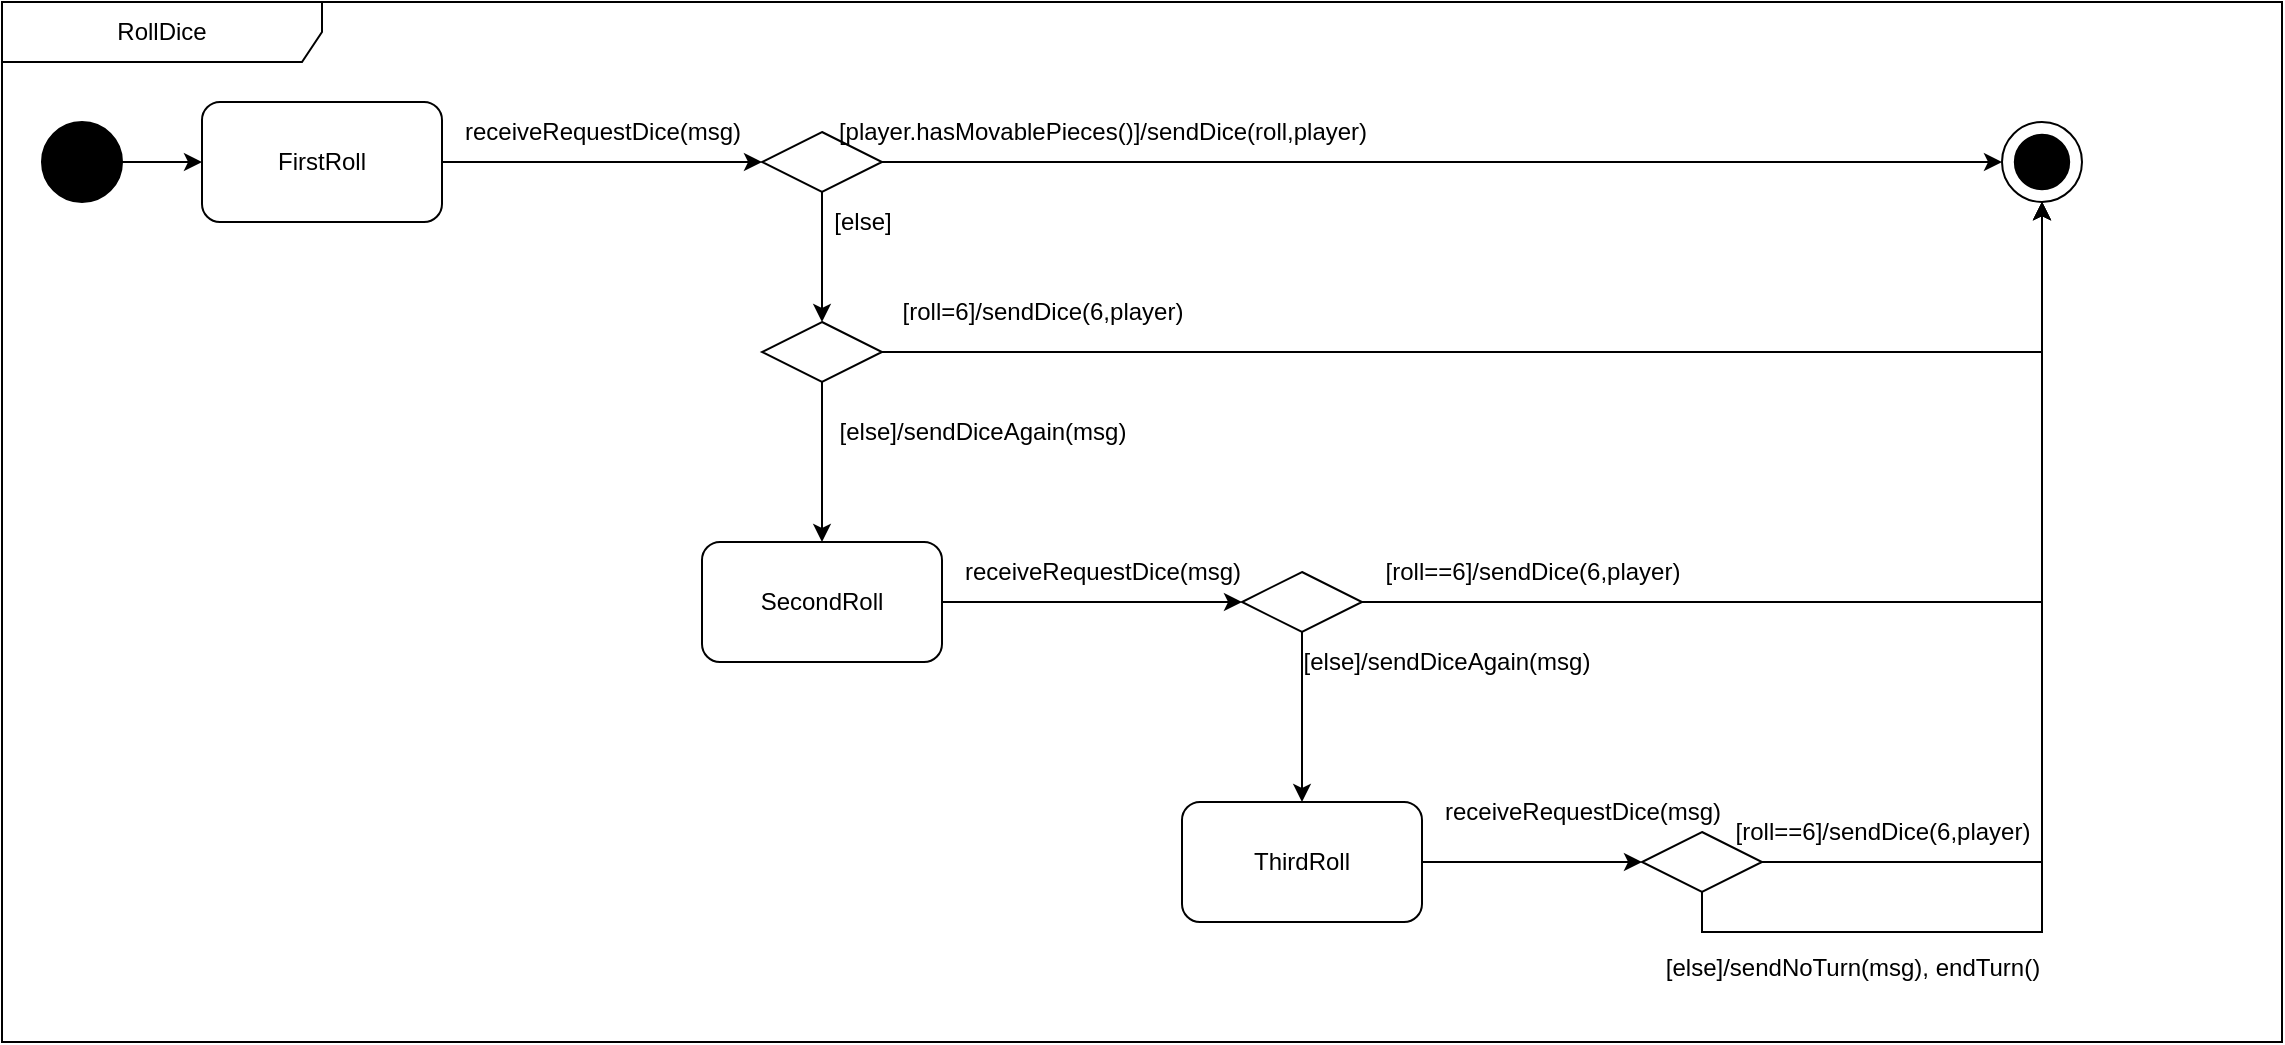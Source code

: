 <mxfile version="24.7.8">
  <diagram name="Seite-1" id="bCZiDCnM7J5lXeWy_a7V">
    <mxGraphModel dx="1674" dy="836" grid="1" gridSize="10" guides="1" tooltips="1" connect="1" arrows="1" fold="1" page="1" pageScale="1" pageWidth="827" pageHeight="1169" math="0" shadow="0">
      <root>
        <mxCell id="0" />
        <mxCell id="1" parent="0" />
        <mxCell id="5pXNP9bQgQZQvyG1nr_C-1" style="edgeStyle=orthogonalEdgeStyle;rounded=0;orthogonalLoop=1;jettySize=auto;html=1;exitX=1;exitY=0.5;exitDx=0;exitDy=0;entryX=0;entryY=0.5;entryDx=0;entryDy=0;" parent="1" source="5pXNP9bQgQZQvyG1nr_C-2" target="5pXNP9bQgQZQvyG1nr_C-10" edge="1">
          <mxGeometry relative="1" as="geometry" />
        </mxCell>
        <mxCell id="5pXNP9bQgQZQvyG1nr_C-2" value="" style="ellipse;whiteSpace=wrap;html=1;aspect=fixed;fillColor=#000000;" parent="1" vertex="1">
          <mxGeometry x="40" y="240" width="40" height="40" as="geometry" />
        </mxCell>
        <mxCell id="5pXNP9bQgQZQvyG1nr_C-10" value="FirstRoll" style="rounded=1;whiteSpace=wrap;html=1;" parent="1" vertex="1">
          <mxGeometry x="120" y="230" width="120" height="60" as="geometry" />
        </mxCell>
        <mxCell id="5pXNP9bQgQZQvyG1nr_C-35" value="RollDice" style="shape=umlFrame;whiteSpace=wrap;html=1;pointerEvents=0;recursiveResize=0;container=1;collapsible=0;width=160;" parent="1" vertex="1">
          <mxGeometry x="20" y="180" width="1140" height="520" as="geometry" />
        </mxCell>
        <mxCell id="5pXNP9bQgQZQvyG1nr_C-3" value="" style="group" parent="5pXNP9bQgQZQvyG1nr_C-35" vertex="1" connectable="0">
          <mxGeometry x="1000" y="60" width="40" height="40" as="geometry" />
        </mxCell>
        <mxCell id="5pXNP9bQgQZQvyG1nr_C-4" value="" style="ellipse;whiteSpace=wrap;html=1;aspect=fixed;" parent="5pXNP9bQgQZQvyG1nr_C-3" vertex="1">
          <mxGeometry width="40" height="40" as="geometry" />
        </mxCell>
        <mxCell id="5pXNP9bQgQZQvyG1nr_C-5" value="" style="ellipse;whiteSpace=wrap;html=1;aspect=fixed;fillColor=#000000;" parent="5pXNP9bQgQZQvyG1nr_C-3" vertex="1">
          <mxGeometry x="6.41" y="6.41" width="27.18" height="27.18" as="geometry" />
        </mxCell>
        <mxCell id="5pXNP9bQgQZQvyG1nr_C-6" style="edgeStyle=orthogonalEdgeStyle;rounded=0;orthogonalLoop=1;jettySize=auto;html=1;exitX=1;exitY=0.5;exitDx=0;exitDy=0;entryX=0;entryY=0.5;entryDx=0;entryDy=0;" parent="5pXNP9bQgQZQvyG1nr_C-35" source="5pXNP9bQgQZQvyG1nr_C-8" target="5pXNP9bQgQZQvyG1nr_C-4" edge="1">
          <mxGeometry relative="1" as="geometry">
            <mxPoint x="850" y="80" as="targetPoint" />
          </mxGeometry>
        </mxCell>
        <mxCell id="5pXNP9bQgQZQvyG1nr_C-7" style="edgeStyle=orthogonalEdgeStyle;rounded=0;orthogonalLoop=1;jettySize=auto;html=1;exitX=0.5;exitY=1;exitDx=0;exitDy=0;entryX=0.5;entryY=0;entryDx=0;entryDy=0;" parent="5pXNP9bQgQZQvyG1nr_C-35" source="5pXNP9bQgQZQvyG1nr_C-8" target="5pXNP9bQgQZQvyG1nr_C-15" edge="1">
          <mxGeometry relative="1" as="geometry" />
        </mxCell>
        <mxCell id="5pXNP9bQgQZQvyG1nr_C-8" value="" style="rhombus;whiteSpace=wrap;html=1;" parent="5pXNP9bQgQZQvyG1nr_C-35" vertex="1">
          <mxGeometry x="380" y="65" width="60" height="30" as="geometry" />
        </mxCell>
        <mxCell id="5pXNP9bQgQZQvyG1nr_C-12" value="[player.hasMovablePieces()]/sendDice(roll,player)" style="text;html=1;align=center;verticalAlign=middle;resizable=0;points=[];autosize=1;strokeColor=none;fillColor=none;" parent="5pXNP9bQgQZQvyG1nr_C-35" vertex="1">
          <mxGeometry x="405" y="50" width="290" height="30" as="geometry" />
        </mxCell>
        <mxCell id="5pXNP9bQgQZQvyG1nr_C-13" style="edgeStyle=orthogonalEdgeStyle;rounded=0;orthogonalLoop=1;jettySize=auto;html=1;exitX=1;exitY=0.5;exitDx=0;exitDy=0;entryX=0.5;entryY=1;entryDx=0;entryDy=0;" parent="5pXNP9bQgQZQvyG1nr_C-35" source="5pXNP9bQgQZQvyG1nr_C-15" target="5pXNP9bQgQZQvyG1nr_C-4" edge="1">
          <mxGeometry relative="1" as="geometry" />
        </mxCell>
        <mxCell id="5pXNP9bQgQZQvyG1nr_C-14" style="edgeStyle=orthogonalEdgeStyle;rounded=0;orthogonalLoop=1;jettySize=auto;html=1;exitX=0.5;exitY=1;exitDx=0;exitDy=0;entryX=0.5;entryY=0;entryDx=0;entryDy=0;" parent="5pXNP9bQgQZQvyG1nr_C-35" source="5pXNP9bQgQZQvyG1nr_C-15" target="5pXNP9bQgQZQvyG1nr_C-18" edge="1">
          <mxGeometry relative="1" as="geometry" />
        </mxCell>
        <mxCell id="5pXNP9bQgQZQvyG1nr_C-15" value="" style="rhombus;whiteSpace=wrap;html=1;" parent="5pXNP9bQgQZQvyG1nr_C-35" vertex="1">
          <mxGeometry x="380" y="160" width="60" height="30" as="geometry" />
        </mxCell>
        <mxCell id="5pXNP9bQgQZQvyG1nr_C-16" value="[roll=6]/sendDice(6,player)" style="text;html=1;align=center;verticalAlign=middle;resizable=0;points=[];autosize=1;strokeColor=none;fillColor=none;" parent="5pXNP9bQgQZQvyG1nr_C-35" vertex="1">
          <mxGeometry x="440" y="140" width="160" height="30" as="geometry" />
        </mxCell>
        <mxCell id="5pXNP9bQgQZQvyG1nr_C-17" style="edgeStyle=orthogonalEdgeStyle;rounded=0;orthogonalLoop=1;jettySize=auto;html=1;exitX=1;exitY=0.5;exitDx=0;exitDy=0;entryX=0;entryY=0.5;entryDx=0;entryDy=0;" parent="5pXNP9bQgQZQvyG1nr_C-35" source="5pXNP9bQgQZQvyG1nr_C-18" target="5pXNP9bQgQZQvyG1nr_C-21" edge="1">
          <mxGeometry relative="1" as="geometry" />
        </mxCell>
        <mxCell id="5pXNP9bQgQZQvyG1nr_C-18" value="SecondRoll" style="rounded=1;whiteSpace=wrap;html=1;" parent="5pXNP9bQgQZQvyG1nr_C-35" vertex="1">
          <mxGeometry x="350" y="270" width="120" height="60" as="geometry" />
        </mxCell>
        <mxCell id="5pXNP9bQgQZQvyG1nr_C-19" value="[else]/sendDiceAgain(msg)" style="text;html=1;align=center;verticalAlign=middle;resizable=0;points=[];autosize=1;strokeColor=none;fillColor=none;" parent="5pXNP9bQgQZQvyG1nr_C-35" vertex="1">
          <mxGeometry x="405" y="200" width="170" height="30" as="geometry" />
        </mxCell>
        <mxCell id="5pXNP9bQgQZQvyG1nr_C-20" style="edgeStyle=orthogonalEdgeStyle;rounded=0;orthogonalLoop=1;jettySize=auto;html=1;exitX=0.5;exitY=1;exitDx=0;exitDy=0;entryX=0.5;entryY=0;entryDx=0;entryDy=0;" parent="5pXNP9bQgQZQvyG1nr_C-35" source="5pXNP9bQgQZQvyG1nr_C-21" target="5pXNP9bQgQZQvyG1nr_C-26" edge="1">
          <mxGeometry relative="1" as="geometry" />
        </mxCell>
        <mxCell id="5pXNP9bQgQZQvyG1nr_C-21" value="" style="rhombus;whiteSpace=wrap;html=1;" parent="5pXNP9bQgQZQvyG1nr_C-35" vertex="1">
          <mxGeometry x="620" y="285" width="60" height="30" as="geometry" />
        </mxCell>
        <mxCell id="5pXNP9bQgQZQvyG1nr_C-23" style="edgeStyle=orthogonalEdgeStyle;rounded=0;orthogonalLoop=1;jettySize=auto;html=1;exitX=1;exitY=0.5;exitDx=0;exitDy=0;entryX=0.5;entryY=1;entryDx=0;entryDy=0;" parent="5pXNP9bQgQZQvyG1nr_C-35" source="5pXNP9bQgQZQvyG1nr_C-21" target="5pXNP9bQgQZQvyG1nr_C-4" edge="1">
          <mxGeometry relative="1" as="geometry" />
        </mxCell>
        <mxCell id="5pXNP9bQgQZQvyG1nr_C-24" value="[roll==6]/sendDice(6,player)" style="text;html=1;align=center;verticalAlign=middle;resizable=0;points=[];autosize=1;strokeColor=none;fillColor=none;" parent="5pXNP9bQgQZQvyG1nr_C-35" vertex="1">
          <mxGeometry x="680" y="270" width="170" height="30" as="geometry" />
        </mxCell>
        <mxCell id="5pXNP9bQgQZQvyG1nr_C-25" style="edgeStyle=orthogonalEdgeStyle;rounded=0;orthogonalLoop=1;jettySize=auto;html=1;exitX=1;exitY=0.5;exitDx=0;exitDy=0;entryX=0;entryY=0.5;entryDx=0;entryDy=0;" parent="5pXNP9bQgQZQvyG1nr_C-35" source="5pXNP9bQgQZQvyG1nr_C-26" target="5pXNP9bQgQZQvyG1nr_C-29" edge="1">
          <mxGeometry relative="1" as="geometry" />
        </mxCell>
        <mxCell id="5pXNP9bQgQZQvyG1nr_C-26" value="ThirdRoll" style="rounded=1;whiteSpace=wrap;html=1;" parent="5pXNP9bQgQZQvyG1nr_C-35" vertex="1">
          <mxGeometry x="590" y="400" width="120" height="60" as="geometry" />
        </mxCell>
        <mxCell id="5pXNP9bQgQZQvyG1nr_C-27" style="edgeStyle=orthogonalEdgeStyle;rounded=0;orthogonalLoop=1;jettySize=auto;html=1;exitX=1;exitY=0.5;exitDx=0;exitDy=0;entryX=0.5;entryY=1;entryDx=0;entryDy=0;" parent="5pXNP9bQgQZQvyG1nr_C-35" source="5pXNP9bQgQZQvyG1nr_C-29" target="5pXNP9bQgQZQvyG1nr_C-4" edge="1">
          <mxGeometry relative="1" as="geometry" />
        </mxCell>
        <mxCell id="5pXNP9bQgQZQvyG1nr_C-28" style="edgeStyle=orthogonalEdgeStyle;rounded=0;orthogonalLoop=1;jettySize=auto;html=1;exitX=0.5;exitY=1;exitDx=0;exitDy=0;entryX=0.5;entryY=1;entryDx=0;entryDy=0;" parent="5pXNP9bQgQZQvyG1nr_C-35" source="5pXNP9bQgQZQvyG1nr_C-29" target="5pXNP9bQgQZQvyG1nr_C-4" edge="1">
          <mxGeometry relative="1" as="geometry">
            <Array as="points">
              <mxPoint x="850" y="465" />
              <mxPoint x="1020" y="465" />
            </Array>
          </mxGeometry>
        </mxCell>
        <mxCell id="5pXNP9bQgQZQvyG1nr_C-29" value="" style="rhombus;whiteSpace=wrap;html=1;" parent="5pXNP9bQgQZQvyG1nr_C-35" vertex="1">
          <mxGeometry x="820" y="415" width="60" height="30" as="geometry" />
        </mxCell>
        <mxCell id="5pXNP9bQgQZQvyG1nr_C-31" value="[roll==6]/sendDice(6,player)" style="text;html=1;align=center;verticalAlign=middle;resizable=0;points=[];autosize=1;strokeColor=none;fillColor=none;" parent="5pXNP9bQgQZQvyG1nr_C-35" vertex="1">
          <mxGeometry x="855" y="400" width="170" height="30" as="geometry" />
        </mxCell>
        <mxCell id="5pXNP9bQgQZQvyG1nr_C-32" value="[else]/sendNoTurn(msg), endTurn()" style="text;html=1;align=center;verticalAlign=middle;resizable=0;points=[];autosize=1;strokeColor=none;fillColor=none;" parent="5pXNP9bQgQZQvyG1nr_C-35" vertex="1">
          <mxGeometry x="820" y="468" width="210" height="30" as="geometry" />
        </mxCell>
        <mxCell id="5pXNP9bQgQZQvyG1nr_C-34" value="[else]" style="text;html=1;align=center;verticalAlign=middle;resizable=0;points=[];autosize=1;strokeColor=none;fillColor=none;" parent="5pXNP9bQgQZQvyG1nr_C-35" vertex="1">
          <mxGeometry x="405" y="95" width="50" height="30" as="geometry" />
        </mxCell>
        <mxCell id="5pXNP9bQgQZQvyG1nr_C-11" value="receiveRequestDice(msg)" style="text;html=1;align=center;verticalAlign=middle;resizable=0;points=[];autosize=1;strokeColor=none;fillColor=none;" parent="5pXNP9bQgQZQvyG1nr_C-35" vertex="1">
          <mxGeometry x="220" y="50" width="160" height="30" as="geometry" />
        </mxCell>
        <mxCell id="5pXNP9bQgQZQvyG1nr_C-36" value="receiveRequestDice(msg)" style="text;html=1;align=center;verticalAlign=middle;resizable=0;points=[];autosize=1;strokeColor=none;fillColor=none;" parent="5pXNP9bQgQZQvyG1nr_C-35" vertex="1">
          <mxGeometry x="470" y="270" width="160" height="30" as="geometry" />
        </mxCell>
        <mxCell id="5pXNP9bQgQZQvyG1nr_C-69" value="receiveRequestDice(msg)" style="text;html=1;align=center;verticalAlign=middle;resizable=0;points=[];autosize=1;strokeColor=none;fillColor=none;" parent="5pXNP9bQgQZQvyG1nr_C-35" vertex="1">
          <mxGeometry x="710" y="390" width="160" height="30" as="geometry" />
        </mxCell>
        <mxCell id="5pXNP9bQgQZQvyG1nr_C-71" value="[else]/sendDiceAgain(msg)" style="text;html=1;align=center;verticalAlign=middle;resizable=0;points=[];autosize=1;strokeColor=none;fillColor=none;" parent="5pXNP9bQgQZQvyG1nr_C-35" vertex="1">
          <mxGeometry x="637" y="315" width="170" height="30" as="geometry" />
        </mxCell>
        <mxCell id="5pXNP9bQgQZQvyG1nr_C-9" style="edgeStyle=orthogonalEdgeStyle;rounded=0;orthogonalLoop=1;jettySize=auto;html=1;exitX=1;exitY=0.5;exitDx=0;exitDy=0;entryX=0;entryY=0.5;entryDx=0;entryDy=0;" parent="1" source="5pXNP9bQgQZQvyG1nr_C-10" target="5pXNP9bQgQZQvyG1nr_C-8" edge="1">
          <mxGeometry relative="1" as="geometry">
            <mxPoint x="320" y="260.0" as="sourcePoint" />
          </mxGeometry>
        </mxCell>
      </root>
    </mxGraphModel>
  </diagram>
</mxfile>
